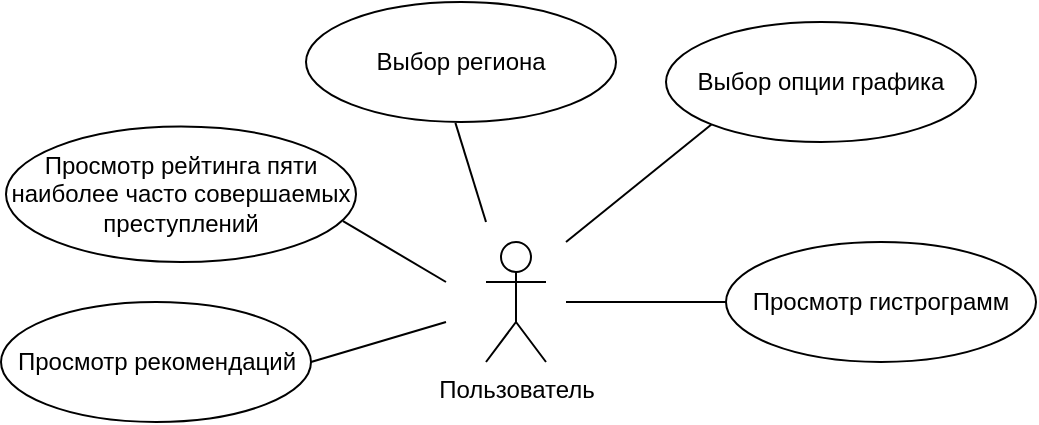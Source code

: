 <mxfile version="20.8.13" type="device"><diagram name="Страница 1" id="6qYjeuK7mLC6ItmNFyUo"><mxGraphModel dx="683" dy="374" grid="1" gridSize="10" guides="1" tooltips="1" connect="1" arrows="1" fold="1" page="1" pageScale="1" pageWidth="827" pageHeight="1169" math="0" shadow="0"><root><mxCell id="0"/><mxCell id="1" parent="0"/><mxCell id="N9JO1zt-wsLnzHhubOAA-2" style="rounded=0;orthogonalLoop=1;jettySize=auto;html=1;entryX=0.482;entryY=1.007;entryDx=0;entryDy=0;entryPerimeter=0;startArrow=none;startFill=0;endArrow=none;endFill=0;" edge="1" parent="1" target="N9JO1zt-wsLnzHhubOAA-3"><mxGeometry relative="1" as="geometry"><mxPoint x="315" y="330" as="targetPoint"/><mxPoint x="300" y="380" as="sourcePoint"/></mxGeometry></mxCell><mxCell id="N9JO1zt-wsLnzHhubOAA-5" style="rounded=0;orthogonalLoop=1;jettySize=auto;html=1;entryX=0;entryY=1;entryDx=0;entryDy=0;strokeColor=default;endArrow=none;endFill=0;" edge="1" parent="1" target="N9JO1zt-wsLnzHhubOAA-4"><mxGeometry relative="1" as="geometry"><mxPoint x="340" y="390" as="sourcePoint"/></mxGeometry></mxCell><mxCell id="N9JO1zt-wsLnzHhubOAA-7" style="edgeStyle=none;rounded=0;orthogonalLoop=1;jettySize=auto;html=1;entryX=0.963;entryY=0.698;entryDx=0;entryDy=0;strokeColor=default;entryPerimeter=0;endArrow=none;endFill=0;" edge="1" parent="1" target="N9JO1zt-wsLnzHhubOAA-6"><mxGeometry relative="1" as="geometry"><mxPoint x="280" y="410" as="sourcePoint"/></mxGeometry></mxCell><mxCell id="N9JO1zt-wsLnzHhubOAA-9" style="edgeStyle=none;rounded=0;orthogonalLoop=1;jettySize=auto;html=1;entryX=0;entryY=0.5;entryDx=0;entryDy=0;strokeColor=default;endArrow=none;endFill=0;" edge="1" parent="1" target="N9JO1zt-wsLnzHhubOAA-8"><mxGeometry relative="1" as="geometry"><mxPoint x="340" y="420" as="sourcePoint"/></mxGeometry></mxCell><mxCell id="N9JO1zt-wsLnzHhubOAA-1" value="Пользователь" style="shape=umlActor;verticalLabelPosition=bottom;verticalAlign=top;html=1;outlineConnect=0;" vertex="1" parent="1"><mxGeometry x="300" y="390" width="30" height="60" as="geometry"/></mxCell><mxCell id="N9JO1zt-wsLnzHhubOAA-3" value="Выбор региона" style="ellipse;whiteSpace=wrap;html=1;" vertex="1" parent="1"><mxGeometry x="210" y="270" width="155" height="60" as="geometry"/></mxCell><mxCell id="N9JO1zt-wsLnzHhubOAA-4" value="Выбор опции графика" style="ellipse;whiteSpace=wrap;html=1;" vertex="1" parent="1"><mxGeometry x="390" y="280" width="155" height="60" as="geometry"/></mxCell><mxCell id="N9JO1zt-wsLnzHhubOAA-6" value="Просмотр рейтинга пяти наиболее часто совершаемых преступлений" style="ellipse;whiteSpace=wrap;html=1;" vertex="1" parent="1"><mxGeometry x="60" y="332.26" width="175" height="67.74" as="geometry"/></mxCell><mxCell id="N9JO1zt-wsLnzHhubOAA-8" value="Просмотр гистрограмм" style="ellipse;whiteSpace=wrap;html=1;" vertex="1" parent="1"><mxGeometry x="420" y="390" width="155" height="60" as="geometry"/></mxCell><mxCell id="N9JO1zt-wsLnzHhubOAA-10" value="Просмотр рекомендаций" style="ellipse;whiteSpace=wrap;html=1;" vertex="1" parent="1"><mxGeometry x="57.5" y="420" width="155" height="60" as="geometry"/></mxCell><mxCell id="N9JO1zt-wsLnzHhubOAA-11" style="edgeStyle=none;rounded=0;orthogonalLoop=1;jettySize=auto;html=1;entryX=1;entryY=0.5;entryDx=0;entryDy=0;strokeColor=default;endArrow=none;endFill=0;" edge="1" target="N9JO1zt-wsLnzHhubOAA-10" parent="1"><mxGeometry relative="1" as="geometry"><mxPoint x="280" y="430" as="sourcePoint"/></mxGeometry></mxCell></root></mxGraphModel></diagram></mxfile>